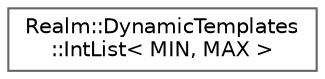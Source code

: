 digraph "Graphical Class Hierarchy"
{
 // LATEX_PDF_SIZE
  bgcolor="transparent";
  edge [fontname=Helvetica,fontsize=10,labelfontname=Helvetica,labelfontsize=10];
  node [fontname=Helvetica,fontsize=10,shape=box,height=0.2,width=0.4];
  rankdir="LR";
  Node0 [id="Node000000",label="Realm::DynamicTemplates\l::IntList\< MIN, MAX \>",height=0.2,width=0.4,color="grey40", fillcolor="white", style="filled",URL="$structRealm_1_1DynamicTemplates_1_1IntList.html",tooltip=" "];
}
